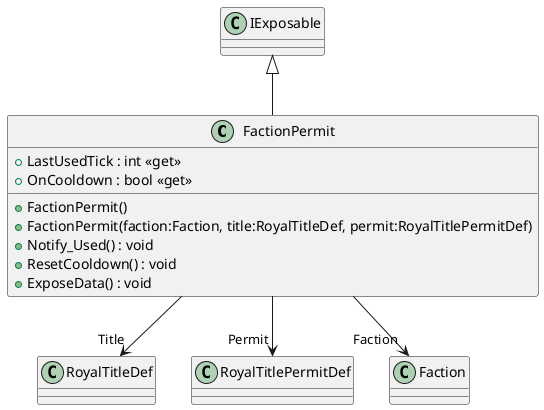 @startuml
class FactionPermit {
    + LastUsedTick : int <<get>>
    + OnCooldown : bool <<get>>
    + FactionPermit()
    + FactionPermit(faction:Faction, title:RoyalTitleDef, permit:RoyalTitlePermitDef)
    + Notify_Used() : void
    + ResetCooldown() : void
    + ExposeData() : void
}
IExposable <|-- FactionPermit
FactionPermit --> "Title" RoyalTitleDef
FactionPermit --> "Permit" RoyalTitlePermitDef
FactionPermit --> "Faction" Faction
@enduml
